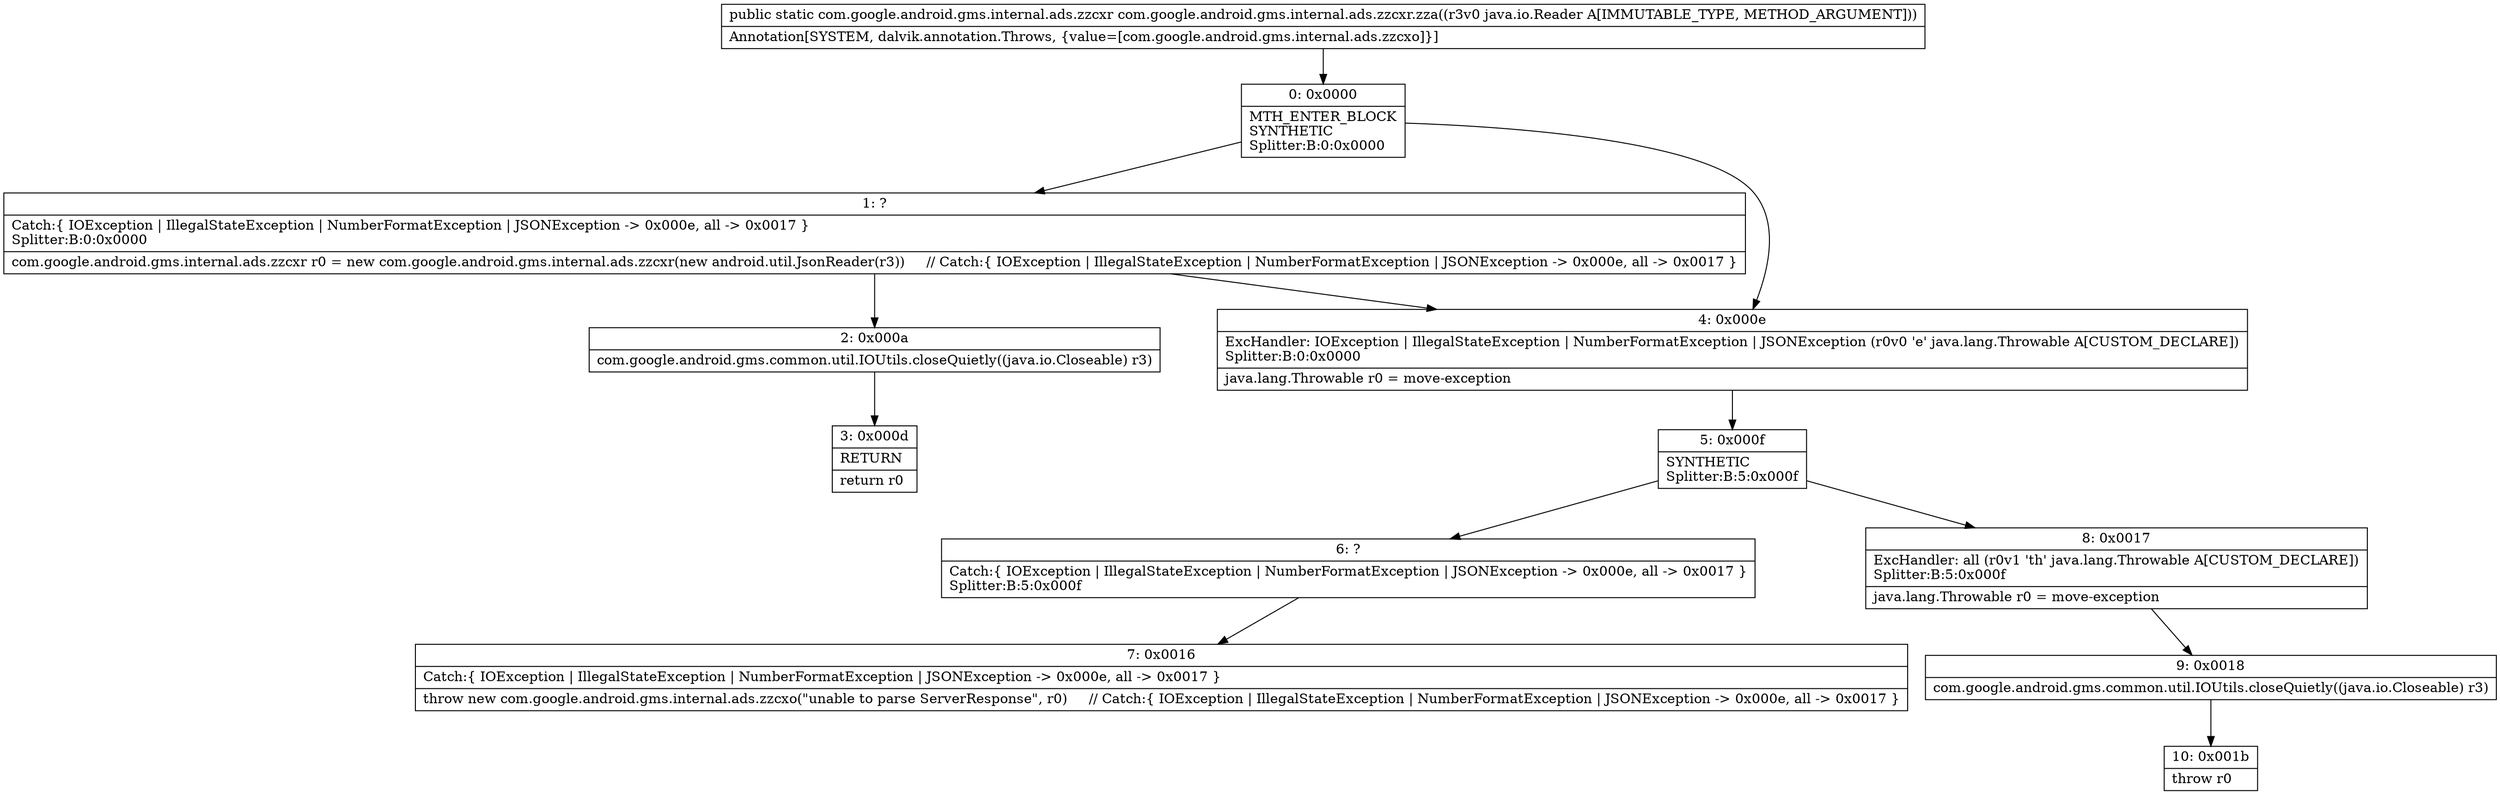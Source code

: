 digraph "CFG forcom.google.android.gms.internal.ads.zzcxr.zza(Ljava\/io\/Reader;)Lcom\/google\/android\/gms\/internal\/ads\/zzcxr;" {
Node_0 [shape=record,label="{0\:\ 0x0000|MTH_ENTER_BLOCK\lSYNTHETIC\lSplitter:B:0:0x0000\l}"];
Node_1 [shape=record,label="{1\:\ ?|Catch:\{ IOException \| IllegalStateException \| NumberFormatException \| JSONException \-\> 0x000e, all \-\> 0x0017 \}\lSplitter:B:0:0x0000\l|com.google.android.gms.internal.ads.zzcxr r0 = new com.google.android.gms.internal.ads.zzcxr(new android.util.JsonReader(r3))     \/\/ Catch:\{ IOException \| IllegalStateException \| NumberFormatException \| JSONException \-\> 0x000e, all \-\> 0x0017 \}\l}"];
Node_2 [shape=record,label="{2\:\ 0x000a|com.google.android.gms.common.util.IOUtils.closeQuietly((java.io.Closeable) r3)\l}"];
Node_3 [shape=record,label="{3\:\ 0x000d|RETURN\l|return r0\l}"];
Node_4 [shape=record,label="{4\:\ 0x000e|ExcHandler: IOException \| IllegalStateException \| NumberFormatException \| JSONException (r0v0 'e' java.lang.Throwable A[CUSTOM_DECLARE])\lSplitter:B:0:0x0000\l|java.lang.Throwable r0 = move\-exception\l}"];
Node_5 [shape=record,label="{5\:\ 0x000f|SYNTHETIC\lSplitter:B:5:0x000f\l}"];
Node_6 [shape=record,label="{6\:\ ?|Catch:\{ IOException \| IllegalStateException \| NumberFormatException \| JSONException \-\> 0x000e, all \-\> 0x0017 \}\lSplitter:B:5:0x000f\l}"];
Node_7 [shape=record,label="{7\:\ 0x0016|Catch:\{ IOException \| IllegalStateException \| NumberFormatException \| JSONException \-\> 0x000e, all \-\> 0x0017 \}\l|throw new com.google.android.gms.internal.ads.zzcxo(\"unable to parse ServerResponse\", r0)     \/\/ Catch:\{ IOException \| IllegalStateException \| NumberFormatException \| JSONException \-\> 0x000e, all \-\> 0x0017 \}\l}"];
Node_8 [shape=record,label="{8\:\ 0x0017|ExcHandler: all (r0v1 'th' java.lang.Throwable A[CUSTOM_DECLARE])\lSplitter:B:5:0x000f\l|java.lang.Throwable r0 = move\-exception\l}"];
Node_9 [shape=record,label="{9\:\ 0x0018|com.google.android.gms.common.util.IOUtils.closeQuietly((java.io.Closeable) r3)\l}"];
Node_10 [shape=record,label="{10\:\ 0x001b|throw r0\l}"];
MethodNode[shape=record,label="{public static com.google.android.gms.internal.ads.zzcxr com.google.android.gms.internal.ads.zzcxr.zza((r3v0 java.io.Reader A[IMMUTABLE_TYPE, METHOD_ARGUMENT]))  | Annotation[SYSTEM, dalvik.annotation.Throws, \{value=[com.google.android.gms.internal.ads.zzcxo]\}]\l}"];
MethodNode -> Node_0;
Node_0 -> Node_1;
Node_0 -> Node_4;
Node_1 -> Node_2;
Node_1 -> Node_4;
Node_2 -> Node_3;
Node_4 -> Node_5;
Node_5 -> Node_6;
Node_5 -> Node_8;
Node_6 -> Node_7;
Node_8 -> Node_9;
Node_9 -> Node_10;
}

